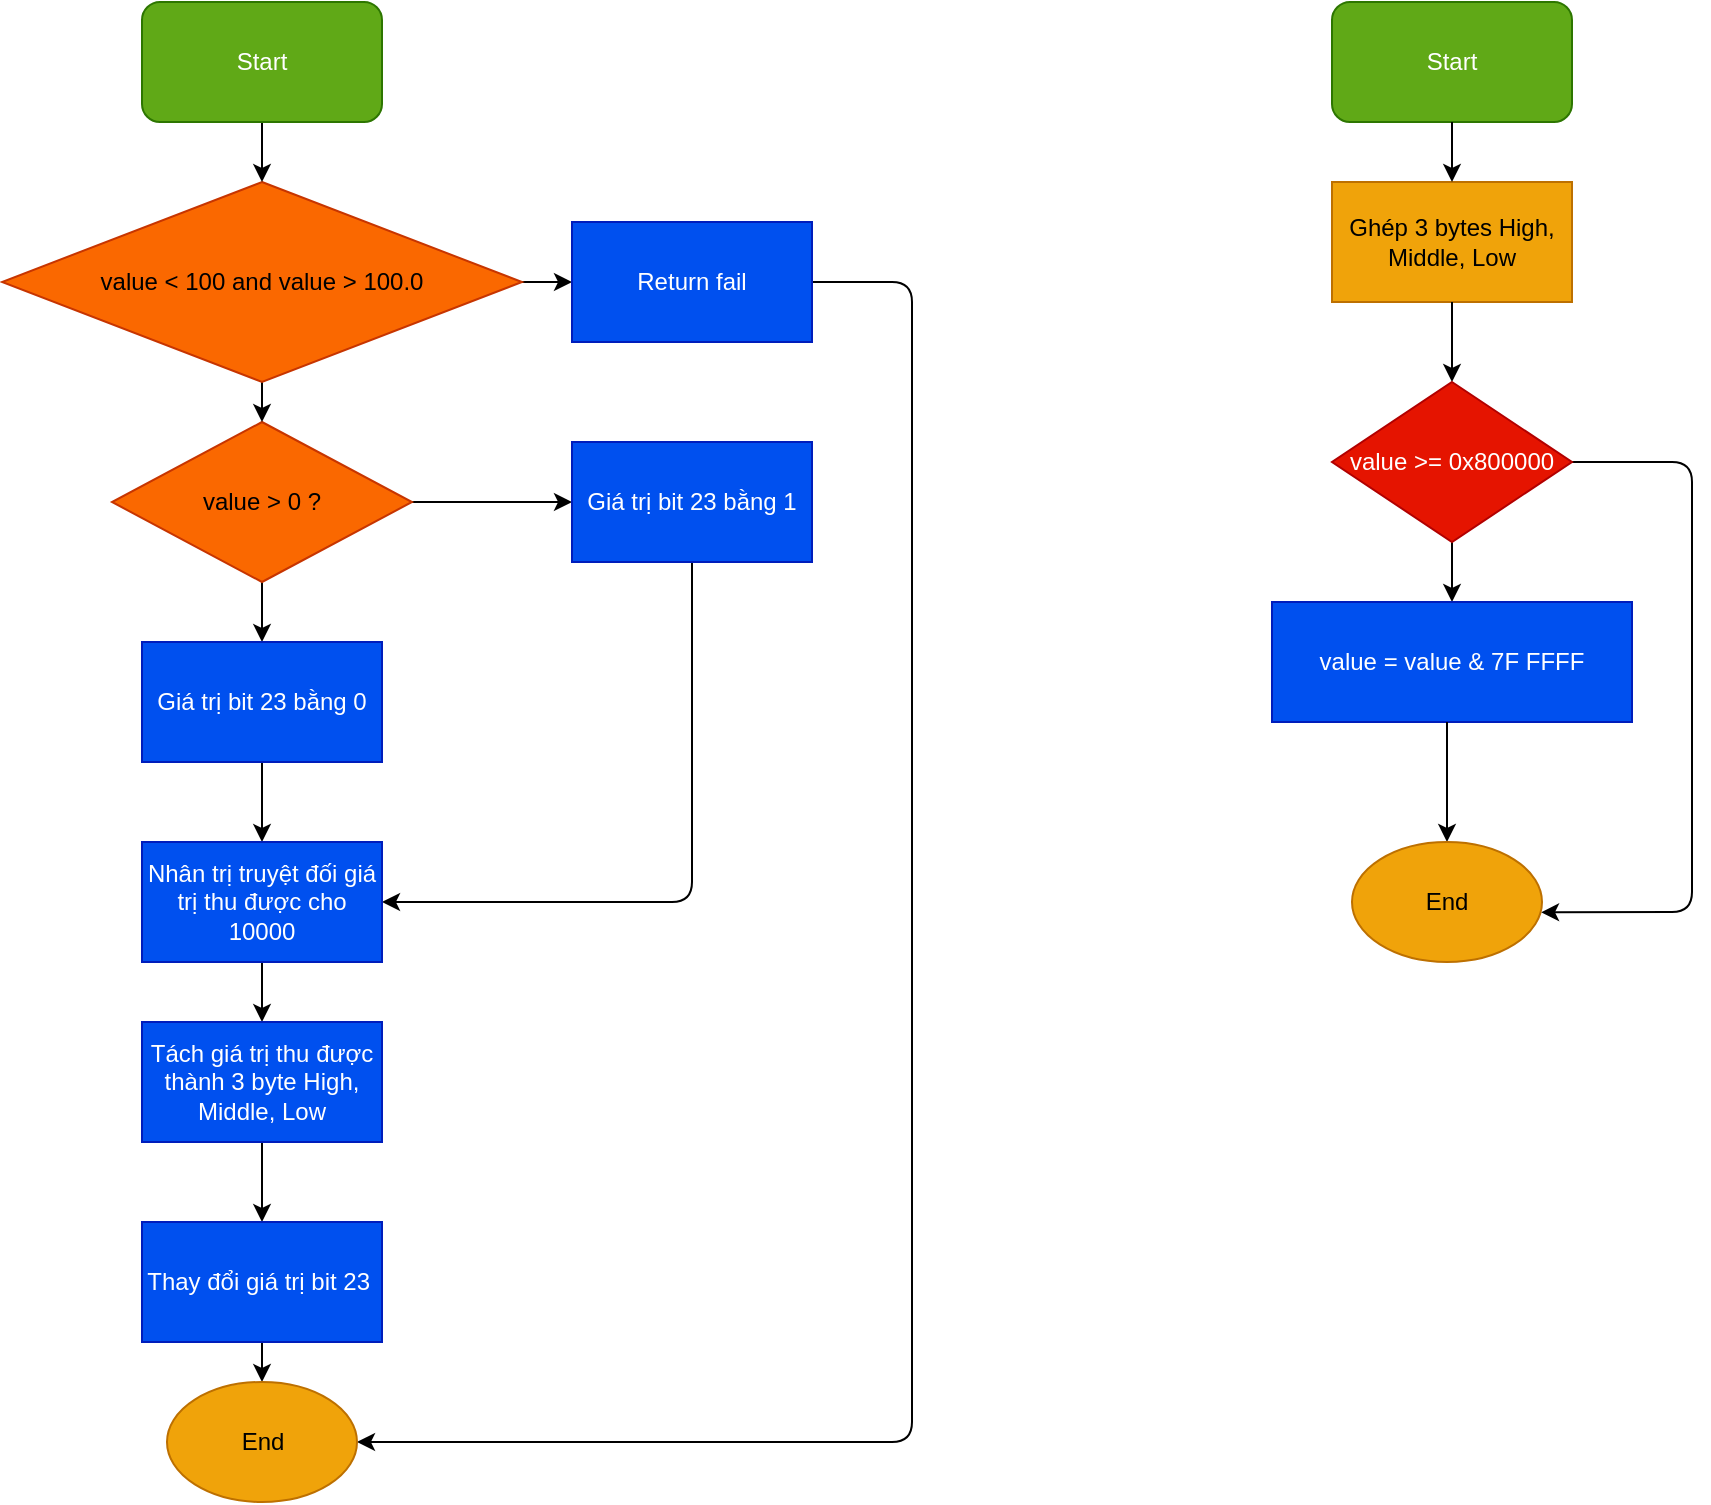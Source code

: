 <mxfile>
    <diagram id="WFghNFfyn0lZCUoYIt5L" name="Encode">
        <mxGraphModel dx="1261" dy="926" grid="1" gridSize="10" guides="1" tooltips="1" connect="1" arrows="1" fold="1" page="1" pageScale="1" pageWidth="1100" pageHeight="850" math="0" shadow="0">
            <root>
                <mxCell id="0"/>
                <mxCell id="1" parent="0"/>
                <mxCell id="B0J8ywt1iq1p1PwwLXu7-17" style="edgeStyle=none;html=1;exitX=0.5;exitY=1;exitDx=0;exitDy=0;entryX=0.5;entryY=0;entryDx=0;entryDy=0;" edge="1" parent="1" source="4" target="5">
                    <mxGeometry relative="1" as="geometry"/>
                </mxCell>
                <mxCell id="B0J8ywt1iq1p1PwwLXu7-21" style="edgeStyle=none;html=1;exitX=1;exitY=0.5;exitDx=0;exitDy=0;entryX=0;entryY=0.5;entryDx=0;entryDy=0;" edge="1" parent="1" source="4" target="6">
                    <mxGeometry relative="1" as="geometry"/>
                </mxCell>
                <mxCell id="4" value="value &amp;gt; 0 ?" style="rhombus;whiteSpace=wrap;html=1;fillColor=#fa6800;fontColor=#000000;strokeColor=#C73500;" vertex="1" parent="1">
                    <mxGeometry x="180" y="260" width="150" height="80" as="geometry"/>
                </mxCell>
                <mxCell id="B0J8ywt1iq1p1PwwLXu7-18" style="edgeStyle=none;html=1;exitX=0.5;exitY=1;exitDx=0;exitDy=0;entryX=0.5;entryY=0;entryDx=0;entryDy=0;" edge="1" parent="1" source="5" target="7">
                    <mxGeometry relative="1" as="geometry"/>
                </mxCell>
                <mxCell id="5" value="Giá trị bit 23 bằng 0" style="rounded=0;whiteSpace=wrap;html=1;fillColor=#0050ef;fontColor=#ffffff;strokeColor=#001DBC;" vertex="1" parent="1">
                    <mxGeometry x="195" y="370" width="120" height="60" as="geometry"/>
                </mxCell>
                <mxCell id="B0J8ywt1iq1p1PwwLXu7-23" style="edgeStyle=none;html=1;exitX=0.5;exitY=1;exitDx=0;exitDy=0;entryX=1;entryY=0.5;entryDx=0;entryDy=0;" edge="1" parent="1" source="6" target="7">
                    <mxGeometry relative="1" as="geometry">
                        <Array as="points">
                            <mxPoint x="470" y="500"/>
                        </Array>
                    </mxGeometry>
                </mxCell>
                <mxCell id="6" value="Giá trị bit 23 bằng 1" style="rounded=0;whiteSpace=wrap;html=1;fillColor=#0050ef;fontColor=#ffffff;strokeColor=#001DBC;" vertex="1" parent="1">
                    <mxGeometry x="410" y="270" width="120" height="60" as="geometry"/>
                </mxCell>
                <mxCell id="B0J8ywt1iq1p1PwwLXu7-19" style="edgeStyle=none;html=1;exitX=0.5;exitY=1;exitDx=0;exitDy=0;entryX=0.5;entryY=0;entryDx=0;entryDy=0;" edge="1" parent="1" source="7" target="9">
                    <mxGeometry relative="1" as="geometry"/>
                </mxCell>
                <mxCell id="7" value="Nhân trị truyệt đối giá trị thu được cho 10000" style="rounded=0;whiteSpace=wrap;html=1;fillColor=#0050ef;fontColor=#ffffff;strokeColor=#001DBC;" vertex="1" parent="1">
                    <mxGeometry x="195" y="470" width="120" height="60" as="geometry"/>
                </mxCell>
                <mxCell id="B0J8ywt1iq1p1PwwLXu7-20" style="edgeStyle=none;html=1;exitX=0.5;exitY=1;exitDx=0;exitDy=0;entryX=0.5;entryY=0;entryDx=0;entryDy=0;" edge="1" parent="1" source="9" target="B0J8ywt1iq1p1PwwLXu7-13">
                    <mxGeometry relative="1" as="geometry"/>
                </mxCell>
                <mxCell id="9" value="Tách giá trị thu được thành 3 byte High, Middle, Low" style="rounded=0;whiteSpace=wrap;html=1;fillColor=#0050ef;fontColor=#ffffff;strokeColor=#001DBC;" vertex="1" parent="1">
                    <mxGeometry x="195" y="560" width="120" height="60" as="geometry"/>
                </mxCell>
                <mxCell id="B0J8ywt1iq1p1PwwLXu7-16" style="edgeStyle=none;html=1;exitX=0.5;exitY=1;exitDx=0;exitDy=0;entryX=0.5;entryY=0;entryDx=0;entryDy=0;" edge="1" parent="1" source="B0J8ywt1iq1p1PwwLXu7-9" target="4">
                    <mxGeometry relative="1" as="geometry"/>
                </mxCell>
                <mxCell id="B0J8ywt1iq1p1PwwLXu7-22" style="edgeStyle=none;html=1;exitX=1;exitY=0.5;exitDx=0;exitDy=0;entryX=0;entryY=0.5;entryDx=0;entryDy=0;" edge="1" parent="1" source="B0J8ywt1iq1p1PwwLXu7-9" target="B0J8ywt1iq1p1PwwLXu7-12">
                    <mxGeometry relative="1" as="geometry"/>
                </mxCell>
                <mxCell id="B0J8ywt1iq1p1PwwLXu7-9" value="value &amp;lt; 100 and value &amp;gt; 100.0" style="rhombus;whiteSpace=wrap;html=1;fillColor=#fa6800;fontColor=#000000;strokeColor=#C73500;" vertex="1" parent="1">
                    <mxGeometry x="125" y="140" width="260" height="100" as="geometry"/>
                </mxCell>
                <mxCell id="B0J8ywt1iq1p1PwwLXu7-26" style="edgeStyle=none;html=1;exitX=1;exitY=0.5;exitDx=0;exitDy=0;entryX=1;entryY=0.5;entryDx=0;entryDy=0;" edge="1" parent="1" source="B0J8ywt1iq1p1PwwLXu7-12" target="B0J8ywt1iq1p1PwwLXu7-24">
                    <mxGeometry relative="1" as="geometry">
                        <Array as="points">
                            <mxPoint x="580" y="190"/>
                            <mxPoint x="580" y="770"/>
                        </Array>
                    </mxGeometry>
                </mxCell>
                <mxCell id="B0J8ywt1iq1p1PwwLXu7-12" value="Return fail" style="rounded=0;whiteSpace=wrap;html=1;fillColor=#0050ef;fontColor=#ffffff;strokeColor=#001DBC;" vertex="1" parent="1">
                    <mxGeometry x="410" y="160" width="120" height="60" as="geometry"/>
                </mxCell>
                <mxCell id="B0J8ywt1iq1p1PwwLXu7-25" style="edgeStyle=none;html=1;exitX=0.5;exitY=1;exitDx=0;exitDy=0;entryX=0.5;entryY=0;entryDx=0;entryDy=0;" edge="1" parent="1" source="B0J8ywt1iq1p1PwwLXu7-13" target="B0J8ywt1iq1p1PwwLXu7-24">
                    <mxGeometry relative="1" as="geometry"/>
                </mxCell>
                <mxCell id="B0J8ywt1iq1p1PwwLXu7-13" value="Thay đổi giá trị bit 23&amp;nbsp;" style="rounded=0;whiteSpace=wrap;html=1;fillColor=#0050ef;fontColor=#ffffff;strokeColor=#001DBC;" vertex="1" parent="1">
                    <mxGeometry x="195" y="660" width="120" height="60" as="geometry"/>
                </mxCell>
                <mxCell id="B0J8ywt1iq1p1PwwLXu7-14" value="" style="endArrow=classic;html=1;exitX=0.5;exitY=1;exitDx=0;exitDy=0;" edge="1" parent="1" target="B0J8ywt1iq1p1PwwLXu7-9">
                    <mxGeometry width="50" height="50" relative="1" as="geometry">
                        <mxPoint x="255" y="110" as="sourcePoint"/>
                        <mxPoint x="330" y="360" as="targetPoint"/>
                    </mxGeometry>
                </mxCell>
                <mxCell id="B0J8ywt1iq1p1PwwLXu7-24" value="End" style="ellipse;whiteSpace=wrap;html=1;fillColor=#f0a30a;fontColor=#000000;strokeColor=#BD7000;" vertex="1" parent="1">
                    <mxGeometry x="207.5" y="740" width="95" height="60" as="geometry"/>
                </mxCell>
                <mxCell id="B0J8ywt1iq1p1PwwLXu7-27" value="Start" style="rounded=1;whiteSpace=wrap;html=1;fillColor=#60a917;strokeColor=#2D7600;fontColor=#ffffff;" vertex="1" parent="1">
                    <mxGeometry x="195" y="50" width="120" height="60" as="geometry"/>
                </mxCell>
                <mxCell id="6kqtN7jpoJI0HNHLvXJd-19" style="edgeStyle=none;html=1;exitX=0.5;exitY=1;exitDx=0;exitDy=0;entryX=0.5;entryY=0;entryDx=0;entryDy=0;" edge="1" parent="1" target="6kqtN7jpoJI0HNHLvXJd-20">
                    <mxGeometry relative="1" as="geometry">
                        <mxPoint x="850" y="300" as="sourcePoint"/>
                    </mxGeometry>
                </mxCell>
                <mxCell id="6kqtN7jpoJI0HNHLvXJd-20" value="value = value &amp;amp;&amp;nbsp;7F FFFF" style="rounded=0;whiteSpace=wrap;html=1;fillColor=#0050ef;fontColor=#ffffff;strokeColor=#001DBC;" vertex="1" parent="1">
                    <mxGeometry x="760" y="350" width="180" height="60" as="geometry"/>
                </mxCell>
                <mxCell id="6kqtN7jpoJI0HNHLvXJd-21" style="edgeStyle=none;html=1;exitX=1;exitY=0.5;exitDx=0;exitDy=0;entryX=0.995;entryY=0.586;entryDx=0;entryDy=0;entryPerimeter=0;" edge="1" parent="1" target="6kqtN7jpoJI0HNHLvXJd-23">
                    <mxGeometry relative="1" as="geometry">
                        <mxPoint x="910" y="280" as="sourcePoint"/>
                        <mxPoint x="990" y="280" as="targetPoint"/>
                        <Array as="points">
                            <mxPoint x="970" y="280"/>
                            <mxPoint x="970" y="505"/>
                        </Array>
                    </mxGeometry>
                </mxCell>
                <mxCell id="6kqtN7jpoJI0HNHLvXJd-22" style="edgeStyle=none;html=1;exitX=0.5;exitY=1;exitDx=0;exitDy=0;entryX=0.5;entryY=0;entryDx=0;entryDy=0;" edge="1" parent="1" target="6kqtN7jpoJI0HNHLvXJd-23">
                    <mxGeometry relative="1" as="geometry">
                        <mxPoint x="847.5" y="410" as="sourcePoint"/>
                    </mxGeometry>
                </mxCell>
                <mxCell id="6kqtN7jpoJI0HNHLvXJd-23" value="End" style="ellipse;whiteSpace=wrap;html=1;fillColor=#f0a30a;fontColor=#000000;strokeColor=#BD7000;" vertex="1" parent="1">
                    <mxGeometry x="800" y="470" width="95" height="60" as="geometry"/>
                </mxCell>
                <mxCell id="6kqtN7jpoJI0HNHLvXJd-24" value="Start" style="rounded=1;whiteSpace=wrap;html=1;fillColor=#60a917;strokeColor=#2D7600;fontColor=#ffffff;" vertex="1" parent="1">
                    <mxGeometry x="790" y="50" width="120" height="60" as="geometry"/>
                </mxCell>
                <mxCell id="6kqtN7jpoJI0HNHLvXJd-25" value="Ghép 3 bytes High, Middle, Low" style="rounded=0;whiteSpace=wrap;html=1;fillColor=#f0a30a;fontColor=#000000;strokeColor=#BD7000;" vertex="1" parent="1">
                    <mxGeometry x="790" y="140" width="120" height="60" as="geometry"/>
                </mxCell>
                <mxCell id="6kqtN7jpoJI0HNHLvXJd-26" value="" style="endArrow=classic;html=1;exitX=0.5;exitY=1;exitDx=0;exitDy=0;entryX=0.5;entryY=0;entryDx=0;entryDy=0;" edge="1" parent="1" source="6kqtN7jpoJI0HNHLvXJd-24" target="6kqtN7jpoJI0HNHLvXJd-25">
                    <mxGeometry width="50" height="50" relative="1" as="geometry">
                        <mxPoint x="820" y="150" as="sourcePoint"/>
                        <mxPoint x="870" y="100" as="targetPoint"/>
                    </mxGeometry>
                </mxCell>
                <mxCell id="6kqtN7jpoJI0HNHLvXJd-27" value="" style="endArrow=classic;html=1;exitX=0.5;exitY=1;exitDx=0;exitDy=0;entryX=0.5;entryY=0;entryDx=0;entryDy=0;" edge="1" parent="1" source="6kqtN7jpoJI0HNHLvXJd-25">
                    <mxGeometry width="50" height="50" relative="1" as="geometry">
                        <mxPoint x="860" y="120" as="sourcePoint"/>
                        <mxPoint x="850" y="240" as="targetPoint"/>
                    </mxGeometry>
                </mxCell>
                <mxCell id="6kqtN7jpoJI0HNHLvXJd-28" value="&lt;span style=&quot;color: rgb(255, 255, 255);&quot;&gt;value &amp;gt;= 0x800000&lt;/span&gt;" style="rhombus;whiteSpace=wrap;html=1;fillColor=#e51400;fontColor=#ffffff;strokeColor=#B20000;" vertex="1" parent="1">
                    <mxGeometry x="790" y="240" width="120" height="80" as="geometry"/>
                </mxCell>
            </root>
        </mxGraphModel>
    </diagram>
    <diagram id="7WHY02l94Mu_ZioSoFj3" name="Decode ">
        <mxGraphModel dx="1874" dy="1124" grid="1" gridSize="10" guides="1" tooltips="1" connect="1" arrows="1" fold="1" page="1" pageScale="1" pageWidth="1100" pageHeight="850" math="0" shadow="0">
            <root>
                <mxCell id="0"/>
                <mxCell id="1" parent="0"/>
            </root>
        </mxGraphModel>
    </diagram>
</mxfile>